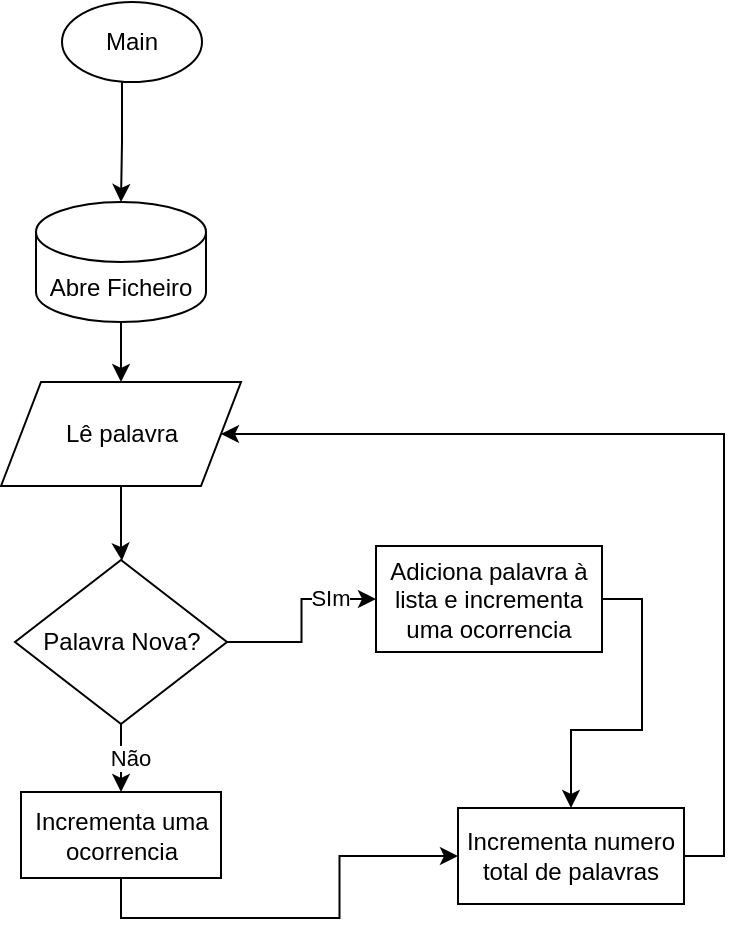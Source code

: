 <mxfile version="15.5.1" type="github">
  <diagram id="C5RBs43oDa-KdzZeNtuy" name="Page-1">
    <mxGraphModel dx="930" dy="518" grid="0" gridSize="10" guides="1" tooltips="1" connect="1" arrows="1" fold="1" page="1" pageScale="1" pageWidth="827" pageHeight="1169" math="0" shadow="0">
      <root>
        <mxCell id="WIyWlLk6GJQsqaUBKTNV-0" />
        <mxCell id="WIyWlLk6GJQsqaUBKTNV-1" parent="WIyWlLk6GJQsqaUBKTNV-0" />
        <mxCell id="0hf9zUjIuInONbP1E4eS-1" style="edgeStyle=orthogonalEdgeStyle;rounded=0;orthogonalLoop=1;jettySize=auto;html=1;entryX=0.5;entryY=0;entryDx=0;entryDy=0;exitX=0.5;exitY=1;exitDx=0;exitDy=0;entryPerimeter=0;" edge="1" parent="WIyWlLk6GJQsqaUBKTNV-1" source="0hf9zUjIuInONbP1E4eS-2" target="0hf9zUjIuInONbP1E4eS-10">
          <mxGeometry relative="1" as="geometry">
            <mxPoint x="159.5" y="75" as="targetPoint" />
            <mxPoint x="110" y="60" as="sourcePoint" />
            <Array as="points">
              <mxPoint x="160" y="50" />
              <mxPoint x="160" y="80" />
            </Array>
          </mxGeometry>
        </mxCell>
        <mxCell id="0hf9zUjIuInONbP1E4eS-2" value="Main" style="ellipse;whiteSpace=wrap;html=1;" vertex="1" parent="WIyWlLk6GJQsqaUBKTNV-1">
          <mxGeometry x="130" y="10" width="70" height="40" as="geometry" />
        </mxCell>
        <mxCell id="0hf9zUjIuInONbP1E4eS-24" style="edgeStyle=orthogonalEdgeStyle;rounded=0;orthogonalLoop=1;jettySize=auto;html=1;exitX=1;exitY=0.5;exitDx=0;exitDy=0;" edge="1" parent="WIyWlLk6GJQsqaUBKTNV-1" source="0hf9zUjIuInONbP1E4eS-5" target="0hf9zUjIuInONbP1E4eS-25">
          <mxGeometry relative="1" as="geometry">
            <mxPoint x="390" y="391" as="targetPoint" />
          </mxGeometry>
        </mxCell>
        <mxCell id="0hf9zUjIuInONbP1E4eS-5" value="Adiciona palavra à lista e incrementa uma ocorrencia" style="shape=process;whiteSpace=wrap;html=1;backgroundOutline=1;size=0;" vertex="1" parent="WIyWlLk6GJQsqaUBKTNV-1">
          <mxGeometry x="287" y="282" width="113" height="53" as="geometry" />
        </mxCell>
        <mxCell id="0hf9zUjIuInONbP1E4eS-16" style="edgeStyle=orthogonalEdgeStyle;rounded=0;orthogonalLoop=1;jettySize=auto;html=1;exitX=0.5;exitY=1;exitDx=0;exitDy=0;exitPerimeter=0;entryX=0.5;entryY=0;entryDx=0;entryDy=0;" edge="1" parent="WIyWlLk6GJQsqaUBKTNV-1" source="0hf9zUjIuInONbP1E4eS-10" target="0hf9zUjIuInONbP1E4eS-15">
          <mxGeometry relative="1" as="geometry" />
        </mxCell>
        <mxCell id="0hf9zUjIuInONbP1E4eS-10" value="Abre Ficheiro" style="shape=cylinder3;whiteSpace=wrap;html=1;boundedLbl=1;backgroundOutline=1;size=15;" vertex="1" parent="WIyWlLk6GJQsqaUBKTNV-1">
          <mxGeometry x="117" y="110" width="85" height="60" as="geometry" />
        </mxCell>
        <mxCell id="0hf9zUjIuInONbP1E4eS-18" style="edgeStyle=orthogonalEdgeStyle;rounded=0;orthogonalLoop=1;jettySize=auto;html=1;" edge="1" parent="WIyWlLk6GJQsqaUBKTNV-1" source="0hf9zUjIuInONbP1E4eS-15" target="0hf9zUjIuInONbP1E4eS-17">
          <mxGeometry relative="1" as="geometry">
            <mxPoint x="175" y="289" as="targetPoint" />
            <Array as="points">
              <mxPoint x="160" y="283" />
              <mxPoint x="160" y="283" />
            </Array>
          </mxGeometry>
        </mxCell>
        <mxCell id="0hf9zUjIuInONbP1E4eS-15" value="Lê palavra" style="shape=parallelogram;perimeter=parallelogramPerimeter;whiteSpace=wrap;html=1;fixedSize=1;" vertex="1" parent="WIyWlLk6GJQsqaUBKTNV-1">
          <mxGeometry x="99.5" y="200" width="120" height="52" as="geometry" />
        </mxCell>
        <mxCell id="0hf9zUjIuInONbP1E4eS-19" value="&lt;div&gt;SIm&lt;/div&gt;&lt;div&gt;&lt;br&gt;&lt;/div&gt;" style="edgeStyle=orthogonalEdgeStyle;rounded=0;orthogonalLoop=1;jettySize=auto;html=1;exitX=1;exitY=0.5;exitDx=0;exitDy=0;" edge="1" parent="WIyWlLk6GJQsqaUBKTNV-1" source="0hf9zUjIuInONbP1E4eS-17" target="0hf9zUjIuInONbP1E4eS-5">
          <mxGeometry x="0.037" y="-21" relative="1" as="geometry">
            <mxPoint x="293" y="338" as="targetPoint" />
            <mxPoint x="-7" y="-2" as="offset" />
          </mxGeometry>
        </mxCell>
        <mxCell id="0hf9zUjIuInONbP1E4eS-22" value="Não" style="edgeStyle=orthogonalEdgeStyle;rounded=0;orthogonalLoop=1;jettySize=auto;html=1;" edge="1" parent="WIyWlLk6GJQsqaUBKTNV-1" source="0hf9zUjIuInONbP1E4eS-17" target="0hf9zUjIuInONbP1E4eS-21">
          <mxGeometry x="-0.127" y="-11" relative="1" as="geometry">
            <mxPoint x="-7" y="-3" as="offset" />
          </mxGeometry>
        </mxCell>
        <mxCell id="0hf9zUjIuInONbP1E4eS-17" value="Palavra Nova?" style="rhombus;whiteSpace=wrap;html=1;" vertex="1" parent="WIyWlLk6GJQsqaUBKTNV-1">
          <mxGeometry x="106.5" y="289" width="106" height="82" as="geometry" />
        </mxCell>
        <mxCell id="0hf9zUjIuInONbP1E4eS-23" style="edgeStyle=orthogonalEdgeStyle;rounded=0;orthogonalLoop=1;jettySize=auto;html=1;exitX=0.5;exitY=1;exitDx=0;exitDy=0;entryX=0;entryY=0.5;entryDx=0;entryDy=0;" edge="1" parent="WIyWlLk6GJQsqaUBKTNV-1" source="0hf9zUjIuInONbP1E4eS-21" target="0hf9zUjIuInONbP1E4eS-25">
          <mxGeometry relative="1" as="geometry">
            <mxPoint x="300" y="432" as="targetPoint" />
          </mxGeometry>
        </mxCell>
        <mxCell id="0hf9zUjIuInONbP1E4eS-21" value="&lt;div&gt;Incrementa uma ocorrencia&lt;/div&gt;" style="shape=process;whiteSpace=wrap;html=1;backgroundOutline=1;size=0;" vertex="1" parent="WIyWlLk6GJQsqaUBKTNV-1">
          <mxGeometry x="109.5" y="405" width="100" height="43" as="geometry" />
        </mxCell>
        <mxCell id="0hf9zUjIuInONbP1E4eS-26" style="edgeStyle=orthogonalEdgeStyle;rounded=0;orthogonalLoop=1;jettySize=auto;html=1;entryX=1;entryY=0.5;entryDx=0;entryDy=0;" edge="1" parent="WIyWlLk6GJQsqaUBKTNV-1" source="0hf9zUjIuInONbP1E4eS-25" target="0hf9zUjIuInONbP1E4eS-15">
          <mxGeometry relative="1" as="geometry">
            <mxPoint x="281" y="231" as="targetPoint" />
            <Array as="points">
              <mxPoint x="461" y="437" />
              <mxPoint x="461" y="226" />
            </Array>
          </mxGeometry>
        </mxCell>
        <mxCell id="0hf9zUjIuInONbP1E4eS-25" value="Incrementa numero total de palavras" style="shape=process;whiteSpace=wrap;html=1;backgroundOutline=1;size=0;" vertex="1" parent="WIyWlLk6GJQsqaUBKTNV-1">
          <mxGeometry x="328" y="413" width="113" height="48" as="geometry" />
        </mxCell>
      </root>
    </mxGraphModel>
  </diagram>
</mxfile>
